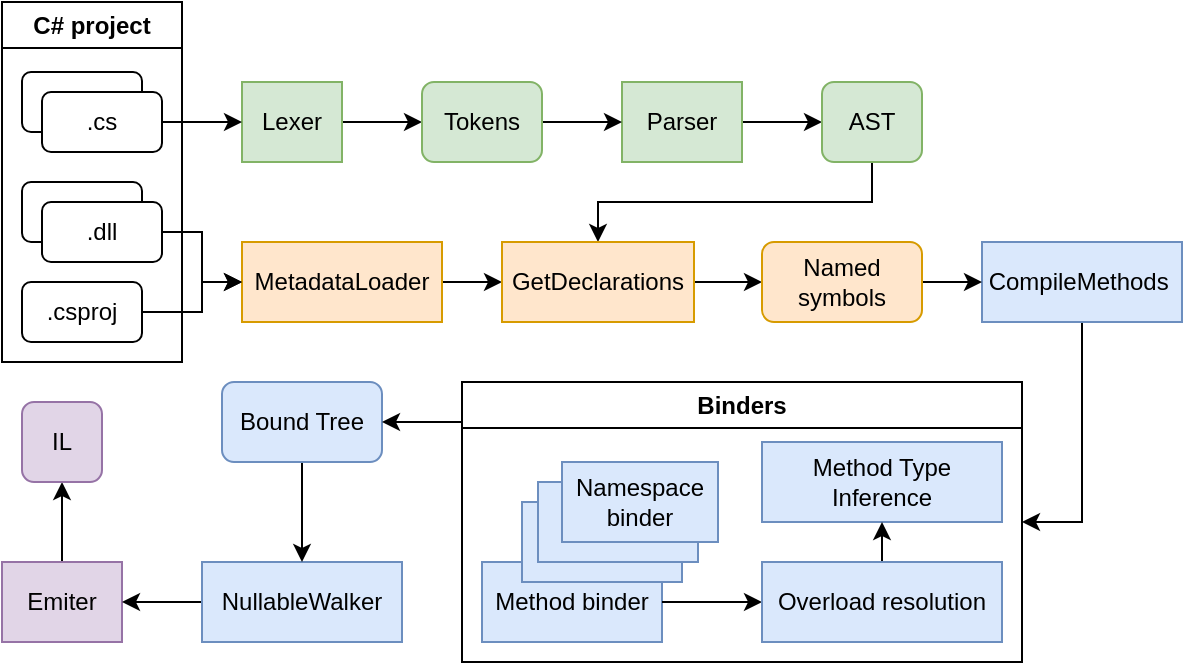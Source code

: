 <mxfile version="22.0.6" type="device">
  <diagram name="Page-1" id="95Je2k2wjhN9y_ED5XCY">
    <mxGraphModel dx="2253" dy="785" grid="1" gridSize="10" guides="1" tooltips="1" connect="1" arrows="1" fold="1" page="1" pageScale="1" pageWidth="827" pageHeight="1169" math="0" shadow="0">
      <root>
        <mxCell id="0" />
        <mxCell id="1" parent="0" />
        <mxCell id="6jwBrZOpsMS9TZKzOYD2-42" style="edgeStyle=orthogonalEdgeStyle;rounded=0;orthogonalLoop=1;jettySize=auto;html=1;exitX=1;exitY=0.5;exitDx=0;exitDy=0;entryX=0;entryY=0.5;entryDx=0;entryDy=0;" parent="1" source="6jwBrZOpsMS9TZKzOYD2-1" target="6jwBrZOpsMS9TZKzOYD2-14" edge="1">
          <mxGeometry relative="1" as="geometry" />
        </mxCell>
        <mxCell id="6jwBrZOpsMS9TZKzOYD2-1" value="Lexer" style="rounded=0;whiteSpace=wrap;html=1;fillColor=#d5e8d4;strokeColor=#82b366;" parent="1" vertex="1">
          <mxGeometry x="-80" y="80" width="50" height="40" as="geometry" />
        </mxCell>
        <mxCell id="6jwBrZOpsMS9TZKzOYD2-44" style="edgeStyle=orthogonalEdgeStyle;rounded=0;orthogonalLoop=1;jettySize=auto;html=1;exitX=1;exitY=0.5;exitDx=0;exitDy=0;entryX=0;entryY=0.5;entryDx=0;entryDy=0;" parent="1" source="6jwBrZOpsMS9TZKzOYD2-2" target="6jwBrZOpsMS9TZKzOYD2-15" edge="1">
          <mxGeometry relative="1" as="geometry" />
        </mxCell>
        <mxCell id="6jwBrZOpsMS9TZKzOYD2-2" value="Parser" style="rounded=0;whiteSpace=wrap;html=1;fillColor=#d5e8d4;strokeColor=#82b366;" parent="1" vertex="1">
          <mxGeometry x="110" y="80" width="60" height="40" as="geometry" />
        </mxCell>
        <mxCell id="6jwBrZOpsMS9TZKzOYD2-81" style="edgeStyle=orthogonalEdgeStyle;rounded=0;orthogonalLoop=1;jettySize=auto;html=1;exitX=0.5;exitY=0;exitDx=0;exitDy=0;entryX=0.5;entryY=1;entryDx=0;entryDy=0;" parent="1" source="6jwBrZOpsMS9TZKzOYD2-4" target="6jwBrZOpsMS9TZKzOYD2-25" edge="1">
          <mxGeometry relative="1" as="geometry" />
        </mxCell>
        <mxCell id="6jwBrZOpsMS9TZKzOYD2-4" value="Emiter" style="rounded=0;whiteSpace=wrap;html=1;fillColor=#e1d5e7;strokeColor=#9673a6;" parent="1" vertex="1">
          <mxGeometry x="-200" y="320" width="60" height="40" as="geometry" />
        </mxCell>
        <mxCell id="6jwBrZOpsMS9TZKzOYD2-43" style="edgeStyle=orthogonalEdgeStyle;rounded=0;orthogonalLoop=1;jettySize=auto;html=1;exitX=1;exitY=0.5;exitDx=0;exitDy=0;entryX=0;entryY=0.5;entryDx=0;entryDy=0;" parent="1" source="6jwBrZOpsMS9TZKzOYD2-14" target="6jwBrZOpsMS9TZKzOYD2-2" edge="1">
          <mxGeometry relative="1" as="geometry" />
        </mxCell>
        <mxCell id="6jwBrZOpsMS9TZKzOYD2-14" value="Tokens" style="rounded=1;whiteSpace=wrap;html=1;fillColor=#d5e8d4;strokeColor=#82b366;" parent="1" vertex="1">
          <mxGeometry x="10" y="80" width="60" height="40" as="geometry" />
        </mxCell>
        <mxCell id="14l_E0Z_2C7MvikYtlkA-2" style="edgeStyle=orthogonalEdgeStyle;rounded=0;orthogonalLoop=1;jettySize=auto;html=1;exitX=0.5;exitY=1;exitDx=0;exitDy=0;entryX=0.5;entryY=0;entryDx=0;entryDy=0;" edge="1" parent="1" source="6jwBrZOpsMS9TZKzOYD2-15" target="6jwBrZOpsMS9TZKzOYD2-47">
          <mxGeometry relative="1" as="geometry" />
        </mxCell>
        <mxCell id="6jwBrZOpsMS9TZKzOYD2-15" value="AST" style="rounded=1;whiteSpace=wrap;html=1;fillColor=#d5e8d4;strokeColor=#82b366;" parent="1" vertex="1">
          <mxGeometry x="210" y="80" width="50" height="40" as="geometry" />
        </mxCell>
        <mxCell id="6jwBrZOpsMS9TZKzOYD2-66" style="edgeStyle=orthogonalEdgeStyle;rounded=0;orthogonalLoop=1;jettySize=auto;html=1;exitX=0;exitY=0.5;exitDx=0;exitDy=0;entryX=1;entryY=0.5;entryDx=0;entryDy=0;" parent="1" source="6jwBrZOpsMS9TZKzOYD2-23" target="6jwBrZOpsMS9TZKzOYD2-4" edge="1">
          <mxGeometry relative="1" as="geometry" />
        </mxCell>
        <mxCell id="6jwBrZOpsMS9TZKzOYD2-23" value="NullableWalker" style="rounded=0;whiteSpace=wrap;html=1;fillColor=#dae8fc;strokeColor=#6c8ebf;" parent="1" vertex="1">
          <mxGeometry x="-100" y="320" width="100" height="40" as="geometry" />
        </mxCell>
        <mxCell id="6jwBrZOpsMS9TZKzOYD2-80" style="edgeStyle=orthogonalEdgeStyle;rounded=0;orthogonalLoop=1;jettySize=auto;html=1;exitX=0.5;exitY=1;exitDx=0;exitDy=0;entryX=0.5;entryY=0;entryDx=0;entryDy=0;" parent="1" source="6jwBrZOpsMS9TZKzOYD2-24" target="6jwBrZOpsMS9TZKzOYD2-23" edge="1">
          <mxGeometry relative="1" as="geometry" />
        </mxCell>
        <mxCell id="6jwBrZOpsMS9TZKzOYD2-24" value="Bound Tree" style="rounded=1;whiteSpace=wrap;html=1;fillColor=#dae8fc;strokeColor=#6c8ebf;" parent="1" vertex="1">
          <mxGeometry x="-90" y="230" width="80" height="40" as="geometry" />
        </mxCell>
        <mxCell id="6jwBrZOpsMS9TZKzOYD2-25" value="IL" style="rounded=1;whiteSpace=wrap;html=1;fillColor=#e1d5e7;strokeColor=#9673a6;" parent="1" vertex="1">
          <mxGeometry x="-190" y="240" width="40" height="40" as="geometry" />
        </mxCell>
        <mxCell id="14l_E0Z_2C7MvikYtlkA-1" style="edgeStyle=orthogonalEdgeStyle;rounded=0;orthogonalLoop=1;jettySize=auto;html=1;exitX=1;exitY=0.5;exitDx=0;exitDy=0;entryX=0;entryY=0.5;entryDx=0;entryDy=0;" edge="1" parent="1" source="6jwBrZOpsMS9TZKzOYD2-28" target="6jwBrZOpsMS9TZKzOYD2-47">
          <mxGeometry relative="1" as="geometry" />
        </mxCell>
        <mxCell id="6jwBrZOpsMS9TZKzOYD2-28" value="MetadataLoader" style="rounded=0;whiteSpace=wrap;html=1;fillColor=#ffe6cc;strokeColor=#d79b00;" parent="1" vertex="1">
          <mxGeometry x="-80" y="160" width="100" height="40" as="geometry" />
        </mxCell>
        <mxCell id="6jwBrZOpsMS9TZKzOYD2-30" value="C# project" style="swimlane;whiteSpace=wrap;html=1;" parent="1" vertex="1">
          <mxGeometry x="-200" y="40" width="90" height="180" as="geometry" />
        </mxCell>
        <mxCell id="6jwBrZOpsMS9TZKzOYD2-32" value=".cs" style="rounded=1;whiteSpace=wrap;html=1;" parent="6jwBrZOpsMS9TZKzOYD2-30" vertex="1">
          <mxGeometry x="10" y="35" width="60" height="30" as="geometry" />
        </mxCell>
        <mxCell id="6jwBrZOpsMS9TZKzOYD2-55" value=".cs" style="rounded=1;whiteSpace=wrap;html=1;" parent="6jwBrZOpsMS9TZKzOYD2-30" vertex="1">
          <mxGeometry x="20" y="45" width="60" height="30" as="geometry" />
        </mxCell>
        <mxCell id="6jwBrZOpsMS9TZKzOYD2-34" value=".dll" style="rounded=1;whiteSpace=wrap;html=1;" parent="6jwBrZOpsMS9TZKzOYD2-30" vertex="1">
          <mxGeometry x="10" y="90" width="60" height="30" as="geometry" />
        </mxCell>
        <mxCell id="6jwBrZOpsMS9TZKzOYD2-58" value=".dll" style="rounded=1;whiteSpace=wrap;html=1;" parent="6jwBrZOpsMS9TZKzOYD2-30" vertex="1">
          <mxGeometry x="20" y="100" width="60" height="30" as="geometry" />
        </mxCell>
        <mxCell id="6jwBrZOpsMS9TZKzOYD2-33" value=".csproj" style="rounded=1;whiteSpace=wrap;html=1;" parent="6jwBrZOpsMS9TZKzOYD2-30" vertex="1">
          <mxGeometry x="10" y="140" width="60" height="30" as="geometry" />
        </mxCell>
        <mxCell id="14l_E0Z_2C7MvikYtlkA-3" style="edgeStyle=orthogonalEdgeStyle;rounded=0;orthogonalLoop=1;jettySize=auto;html=1;exitX=1;exitY=0.5;exitDx=0;exitDy=0;entryX=0;entryY=0.5;entryDx=0;entryDy=0;" edge="1" parent="1" source="6jwBrZOpsMS9TZKzOYD2-47" target="14l_E0Z_2C7MvikYtlkA-6">
          <mxGeometry relative="1" as="geometry" />
        </mxCell>
        <mxCell id="6jwBrZOpsMS9TZKzOYD2-47" value="GetDeclarations" style="rounded=0;whiteSpace=wrap;html=1;fillColor=#ffe6cc;strokeColor=#d79b00;" parent="1" vertex="1">
          <mxGeometry x="50" y="160" width="96" height="40" as="geometry" />
        </mxCell>
        <mxCell id="6jwBrZOpsMS9TZKzOYD2-77" style="edgeStyle=orthogonalEdgeStyle;rounded=0;orthogonalLoop=1;jettySize=auto;html=1;exitX=0.5;exitY=1;exitDx=0;exitDy=0;entryX=1;entryY=0.5;entryDx=0;entryDy=0;" parent="1" source="6jwBrZOpsMS9TZKzOYD2-48" target="6jwBrZOpsMS9TZKzOYD2-69" edge="1">
          <mxGeometry relative="1" as="geometry" />
        </mxCell>
        <mxCell id="6jwBrZOpsMS9TZKzOYD2-48" value="CompileMethods&amp;nbsp;" style="rounded=0;whiteSpace=wrap;html=1;fillColor=#dae8fc;strokeColor=#6c8ebf;" parent="1" vertex="1">
          <mxGeometry x="290" y="160" width="100" height="40" as="geometry" />
        </mxCell>
        <mxCell id="6jwBrZOpsMS9TZKzOYD2-59" style="edgeStyle=orthogonalEdgeStyle;rounded=0;orthogonalLoop=1;jettySize=auto;html=1;exitX=1;exitY=0.5;exitDx=0;exitDy=0;entryX=0;entryY=0.5;entryDx=0;entryDy=0;" parent="1" source="6jwBrZOpsMS9TZKzOYD2-55" target="6jwBrZOpsMS9TZKzOYD2-1" edge="1">
          <mxGeometry relative="1" as="geometry" />
        </mxCell>
        <mxCell id="6jwBrZOpsMS9TZKzOYD2-60" style="edgeStyle=orthogonalEdgeStyle;rounded=0;orthogonalLoop=1;jettySize=auto;html=1;exitX=1;exitY=0.5;exitDx=0;exitDy=0;entryX=0;entryY=0.5;entryDx=0;entryDy=0;" parent="1" source="6jwBrZOpsMS9TZKzOYD2-33" target="6jwBrZOpsMS9TZKzOYD2-28" edge="1">
          <mxGeometry relative="1" as="geometry">
            <Array as="points">
              <mxPoint x="-100" y="195" />
              <mxPoint x="-100" y="180" />
            </Array>
          </mxGeometry>
        </mxCell>
        <mxCell id="6jwBrZOpsMS9TZKzOYD2-61" style="edgeStyle=orthogonalEdgeStyle;rounded=0;orthogonalLoop=1;jettySize=auto;html=1;exitX=1;exitY=0.5;exitDx=0;exitDy=0;" parent="1" source="6jwBrZOpsMS9TZKzOYD2-58" target="6jwBrZOpsMS9TZKzOYD2-28" edge="1">
          <mxGeometry relative="1" as="geometry" />
        </mxCell>
        <mxCell id="6jwBrZOpsMS9TZKzOYD2-69" value="Binders" style="swimlane;whiteSpace=wrap;html=1;" parent="1" vertex="1">
          <mxGeometry x="30" y="230" width="280" height="140" as="geometry" />
        </mxCell>
        <mxCell id="6jwBrZOpsMS9TZKzOYD2-20" value="Method binder" style="rounded=0;whiteSpace=wrap;html=1;fillColor=#dae8fc;strokeColor=#6c8ebf;" parent="6jwBrZOpsMS9TZKzOYD2-69" vertex="1">
          <mxGeometry x="10" y="90" width="90" height="40" as="geometry" />
        </mxCell>
        <mxCell id="6jwBrZOpsMS9TZKzOYD2-76" value="" style="rounded=0;whiteSpace=wrap;html=1;fillColor=#dae8fc;strokeColor=#6c8ebf;" parent="6jwBrZOpsMS9TZKzOYD2-69" vertex="1">
          <mxGeometry x="30" y="60" width="80" height="40" as="geometry" />
        </mxCell>
        <mxCell id="6jwBrZOpsMS9TZKzOYD2-75" style="edgeStyle=orthogonalEdgeStyle;rounded=0;orthogonalLoop=1;jettySize=auto;html=1;exitX=1;exitY=0.5;exitDx=0;exitDy=0;entryX=0;entryY=0.5;entryDx=0;entryDy=0;" parent="6jwBrZOpsMS9TZKzOYD2-69" source="6jwBrZOpsMS9TZKzOYD2-20" target="6jwBrZOpsMS9TZKzOYD2-21" edge="1">
          <mxGeometry relative="1" as="geometry" />
        </mxCell>
        <mxCell id="6jwBrZOpsMS9TZKzOYD2-70" value="" style="rounded=0;whiteSpace=wrap;html=1;fillColor=#dae8fc;strokeColor=#6c8ebf;" parent="6jwBrZOpsMS9TZKzOYD2-69" vertex="1">
          <mxGeometry x="38" y="50" width="80" height="40" as="geometry" />
        </mxCell>
        <mxCell id="6jwBrZOpsMS9TZKzOYD2-19" value="Namespace binder" style="rounded=0;whiteSpace=wrap;html=1;fillColor=#dae8fc;strokeColor=#6c8ebf;" parent="6jwBrZOpsMS9TZKzOYD2-69" vertex="1">
          <mxGeometry x="50" y="40" width="78" height="40" as="geometry" />
        </mxCell>
        <mxCell id="6jwBrZOpsMS9TZKzOYD2-22" value="Method Type Inference" style="rounded=0;whiteSpace=wrap;html=1;fillColor=#dae8fc;strokeColor=#6c8ebf;" parent="6jwBrZOpsMS9TZKzOYD2-69" vertex="1">
          <mxGeometry x="150" y="30" width="120" height="40" as="geometry" />
        </mxCell>
        <mxCell id="6jwBrZOpsMS9TZKzOYD2-74" style="edgeStyle=orthogonalEdgeStyle;rounded=0;orthogonalLoop=1;jettySize=auto;html=1;exitX=0.5;exitY=0;exitDx=0;exitDy=0;entryX=0.5;entryY=1;entryDx=0;entryDy=0;" parent="6jwBrZOpsMS9TZKzOYD2-69" source="6jwBrZOpsMS9TZKzOYD2-21" target="6jwBrZOpsMS9TZKzOYD2-22" edge="1">
          <mxGeometry relative="1" as="geometry" />
        </mxCell>
        <mxCell id="6jwBrZOpsMS9TZKzOYD2-21" value="Overload resolution" style="rounded=0;whiteSpace=wrap;html=1;fillColor=#dae8fc;strokeColor=#6c8ebf;" parent="6jwBrZOpsMS9TZKzOYD2-69" vertex="1">
          <mxGeometry x="150" y="90" width="120" height="40" as="geometry" />
        </mxCell>
        <mxCell id="6jwBrZOpsMS9TZKzOYD2-79" value="" style="endArrow=classic;html=1;rounded=0;entryX=1;entryY=0.5;entryDx=0;entryDy=0;" parent="1" target="6jwBrZOpsMS9TZKzOYD2-24" edge="1">
          <mxGeometry width="50" height="50" relative="1" as="geometry">
            <mxPoint x="30" y="250" as="sourcePoint" />
            <mxPoint x="80" y="440" as="targetPoint" />
          </mxGeometry>
        </mxCell>
        <mxCell id="14l_E0Z_2C7MvikYtlkA-8" style="edgeStyle=orthogonalEdgeStyle;rounded=0;orthogonalLoop=1;jettySize=auto;html=1;exitX=1;exitY=0.5;exitDx=0;exitDy=0;entryX=0;entryY=0.5;entryDx=0;entryDy=0;" edge="1" parent="1" source="14l_E0Z_2C7MvikYtlkA-6" target="6jwBrZOpsMS9TZKzOYD2-48">
          <mxGeometry relative="1" as="geometry" />
        </mxCell>
        <mxCell id="14l_E0Z_2C7MvikYtlkA-6" value="Named symbols" style="rounded=1;whiteSpace=wrap;html=1;fillColor=#ffe6cc;strokeColor=#d79b00;" vertex="1" parent="1">
          <mxGeometry x="180" y="160" width="80" height="40" as="geometry" />
        </mxCell>
      </root>
    </mxGraphModel>
  </diagram>
</mxfile>
